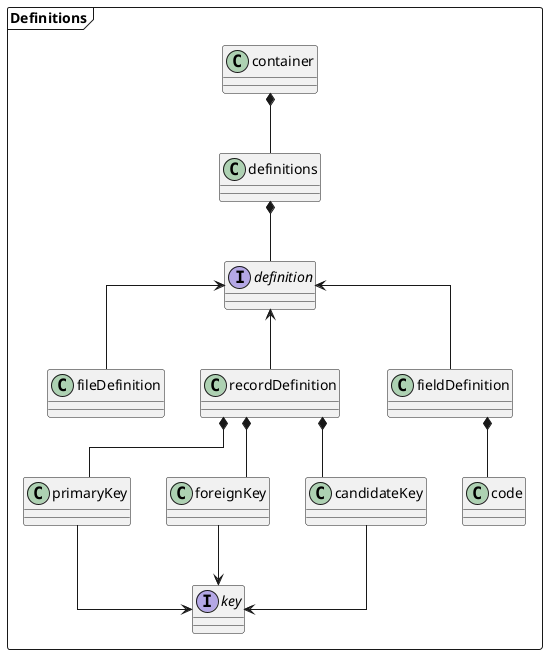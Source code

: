 @startuml
skinparam linetype polyline
skinparam linetype ortho

package "Definitions" <<Frame>> {

interface definition
interface key

container *-- definitions

definitions *-- definition

definition <-- fileDefinition
definition <-- recordDefinition
definition <-- fieldDefinition

recordDefinition *-- primaryKey
recordDefinition *-- foreignKey
recordDefinition *-- candidateKey
primaryKey --> key
foreignKey --> key
candidateKey --> key

fieldDefinition *-- code
}

@enduml